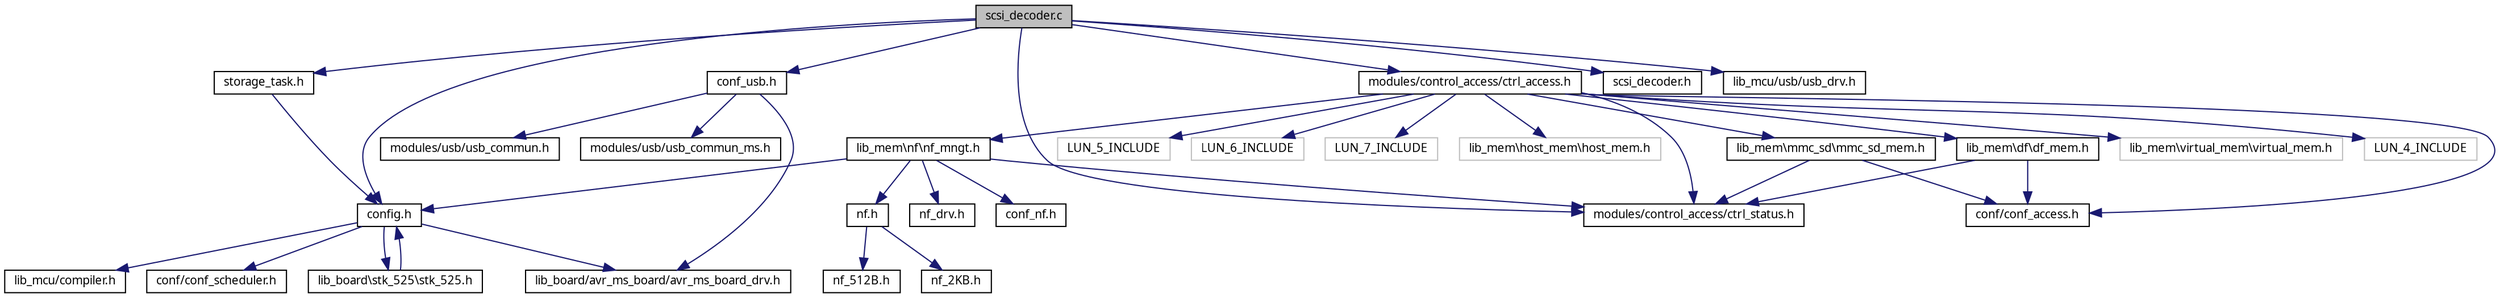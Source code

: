 digraph G
{
  edge [fontname="FreeSans.ttf",fontsize=10,labelfontname="FreeSans.ttf",labelfontsize=10];
  node [fontname="FreeSans.ttf",fontsize=10,shape=record];
  Node1 [label="scsi_decoder.c",height=0.2,width=0.4,color="black", fillcolor="grey75", style="filled" fontcolor="black"];
  Node1 -> Node2 [color="midnightblue",fontsize=10,style="solid",fontname="FreeSans.ttf"];
  Node2 [label="config.h",height=0.2,width=0.4,color="black", fillcolor="white", style="filled",URL="$a00039.html"];
  Node2 -> Node3 [color="midnightblue",fontsize=10,style="solid",fontname="FreeSans.ttf"];
  Node3 [label="lib_mcu/compiler.h",height=0.2,width=0.4,color="black", fillcolor="white", style="filled",URL="$a00032.html"];
  Node2 -> Node4 [color="midnightblue",fontsize=10,style="solid",fontname="FreeSans.ttf"];
  Node4 [label="conf/conf_scheduler.h",height=0.2,width=0.4,color="black", fillcolor="white", style="filled",URL="$a00036.html"];
  Node2 -> Node5 [color="midnightblue",fontsize=10,style="solid",fontname="FreeSans.ttf"];
  Node5 [label="lib_board\\stk_525\\stk_525.h",height=0.2,width=0.4,color="black", fillcolor="white", style="filled",URL="$a00073.html"];
  Node5 -> Node2 [color="midnightblue",fontsize=10,style="solid",fontname="FreeSans.ttf"];
  Node2 -> Node6 [color="midnightblue",fontsize=10,style="solid",fontname="FreeSans.ttf"];
  Node6 [label="lib_board/avr_ms_board/avr_ms_board_drv.h",height=0.2,width=0.4,color="black", fillcolor="white", style="filled",URL="$a00029.html"];
  Node1 -> Node7 [color="midnightblue",fontsize=10,style="solid",fontname="FreeSans.ttf"];
  Node7 [label="scsi_decoder.h",height=0.2,width=0.4,color="black", fillcolor="white", style="filled",URL="$a00071.html"];
  Node1 -> Node8 [color="midnightblue",fontsize=10,style="solid",fontname="FreeSans.ttf"];
  Node8 [label="storage_task.h",height=0.2,width=0.4,color="black", fillcolor="white", style="filled",URL="$a00075.html"];
  Node8 -> Node2 [color="midnightblue",fontsize=10,style="solid",fontname="FreeSans.ttf"];
  Node1 -> Node9 [color="midnightblue",fontsize=10,style="solid",fontname="FreeSans.ttf"];
  Node9 [label="conf_usb.h",height=0.2,width=0.4,color="black", fillcolor="white", style="filled",URL="$a00038.html"];
  Node9 -> Node10 [color="midnightblue",fontsize=10,style="solid",fontname="FreeSans.ttf"];
  Node10 [label="modules/usb/usb_commun.h",height=0.2,width=0.4,color="black", fillcolor="white", style="filled",URL="$a00080.html"];
  Node9 -> Node11 [color="midnightblue",fontsize=10,style="solid",fontname="FreeSans.ttf"];
  Node11 [label="modules/usb/usb_commun_ms.h",height=0.2,width=0.4,color="black", fillcolor="white", style="filled",URL="$a00081.html"];
  Node9 -> Node6 [color="midnightblue",fontsize=10,style="solid",fontname="FreeSans.ttf"];
  Node1 -> Node12 [color="midnightblue",fontsize=10,style="solid",fontname="FreeSans.ttf"];
  Node12 [label="lib_mcu/usb/usb_drv.h",height=0.2,width=0.4,color="black", fillcolor="white", style="filled",URL="$a00087.html"];
  Node1 -> Node13 [color="midnightblue",fontsize=10,style="solid",fontname="FreeSans.ttf"];
  Node13 [label="modules/control_access/ctrl_status.h",height=0.2,width=0.4,color="black", fillcolor="white", style="filled",URL="$a00042.html"];
  Node1 -> Node14 [color="midnightblue",fontsize=10,style="solid",fontname="FreeSans.ttf"];
  Node14 [label="modules/control_access/ctrl_access.h",height=0.2,width=0.4,color="black", fillcolor="white", style="filled",URL="$a00041.html"];
  Node14 -> Node15 [color="midnightblue",fontsize=10,style="solid",fontname="FreeSans.ttf"];
  Node15 [label="conf/conf_access.h",height=0.2,width=0.4,color="black", fillcolor="white", style="filled",URL="$a00033.html"];
  Node14 -> Node13 [color="midnightblue",fontsize=10,style="solid",fontname="FreeSans.ttf"];
  Node14 -> Node16 [color="midnightblue",fontsize=10,style="solid",fontname="FreeSans.ttf"];
  Node16 [label="lib_mem\\virtual_mem\\virtual_mem.h",height=0.2,width=0.4,color="grey75", fillcolor="white", style="filled"];
  Node14 -> Node17 [color="midnightblue",fontsize=10,style="solid",fontname="FreeSans.ttf"];
  Node17 [label="lib_mem\\nf\\nf_mngt.h",height=0.2,width=0.4,color="black", fillcolor="white", style="filled",URL="$a00063.html"];
  Node17 -> Node2 [color="midnightblue",fontsize=10,style="solid",fontname="FreeSans.ttf"];
  Node17 -> Node18 [color="midnightblue",fontsize=10,style="solid",fontname="FreeSans.ttf"];
  Node18 [label="conf_nf.h",height=0.2,width=0.4,color="black", fillcolor="white", style="filled",URL="$a00035.html"];
  Node17 -> Node19 [color="midnightblue",fontsize=10,style="solid",fontname="FreeSans.ttf"];
  Node19 [label="nf.h",height=0.2,width=0.4,color="black", fillcolor="white", style="filled",URL="$a00057.html"];
  Node19 -> Node20 [color="midnightblue",fontsize=10,style="solid",fontname="FreeSans.ttf"];
  Node20 [label="nf_512B.h",height=0.2,width=0.4,color="black", fillcolor="white", style="filled",URL="$a00059.html"];
  Node19 -> Node21 [color="midnightblue",fontsize=10,style="solid",fontname="FreeSans.ttf"];
  Node21 [label="nf_2KB.h",height=0.2,width=0.4,color="black", fillcolor="white", style="filled",URL="$a00058.html"];
  Node17 -> Node13 [color="midnightblue",fontsize=10,style="solid",fontname="FreeSans.ttf"];
  Node17 -> Node22 [color="midnightblue",fontsize=10,style="solid",fontname="FreeSans.ttf"];
  Node22 [label="nf_drv.h",height=0.2,width=0.4,color="black", fillcolor="white", style="filled",URL="$a00061.html"];
  Node14 -> Node23 [color="midnightblue",fontsize=10,style="solid",fontname="FreeSans.ttf"];
  Node23 [label="lib_mem\\df\\df_mem.h",height=0.2,width=0.4,color="black", fillcolor="white", style="filled",URL="$a00048.html"];
  Node23 -> Node15 [color="midnightblue",fontsize=10,style="solid",fontname="FreeSans.ttf"];
  Node23 -> Node13 [color="midnightblue",fontsize=10,style="solid",fontname="FreeSans.ttf"];
  Node14 -> Node24 [color="midnightblue",fontsize=10,style="solid",fontname="FreeSans.ttf"];
  Node24 [label="lib_mem\\mmc_sd\\mmc_sd_mem.h",height=0.2,width=0.4,color="black", fillcolor="white", style="filled",URL="$a00056.html"];
  Node24 -> Node15 [color="midnightblue",fontsize=10,style="solid",fontname="FreeSans.ttf"];
  Node24 -> Node13 [color="midnightblue",fontsize=10,style="solid",fontname="FreeSans.ttf"];
  Node14 -> Node25 [color="midnightblue",fontsize=10,style="solid",fontname="FreeSans.ttf"];
  Node25 [label="LUN_4_INCLUDE",height=0.2,width=0.4,color="grey75", fillcolor="white", style="filled"];
  Node14 -> Node26 [color="midnightblue",fontsize=10,style="solid",fontname="FreeSans.ttf"];
  Node26 [label="LUN_5_INCLUDE",height=0.2,width=0.4,color="grey75", fillcolor="white", style="filled"];
  Node14 -> Node27 [color="midnightblue",fontsize=10,style="solid",fontname="FreeSans.ttf"];
  Node27 [label="LUN_6_INCLUDE",height=0.2,width=0.4,color="grey75", fillcolor="white", style="filled"];
  Node14 -> Node28 [color="midnightblue",fontsize=10,style="solid",fontname="FreeSans.ttf"];
  Node28 [label="LUN_7_INCLUDE",height=0.2,width=0.4,color="grey75", fillcolor="white", style="filled"];
  Node14 -> Node29 [color="midnightblue",fontsize=10,style="solid",fontname="FreeSans.ttf"];
  Node29 [label="lib_mem\\host_mem\\host_mem.h",height=0.2,width=0.4,color="grey75", fillcolor="white", style="filled"];
}
